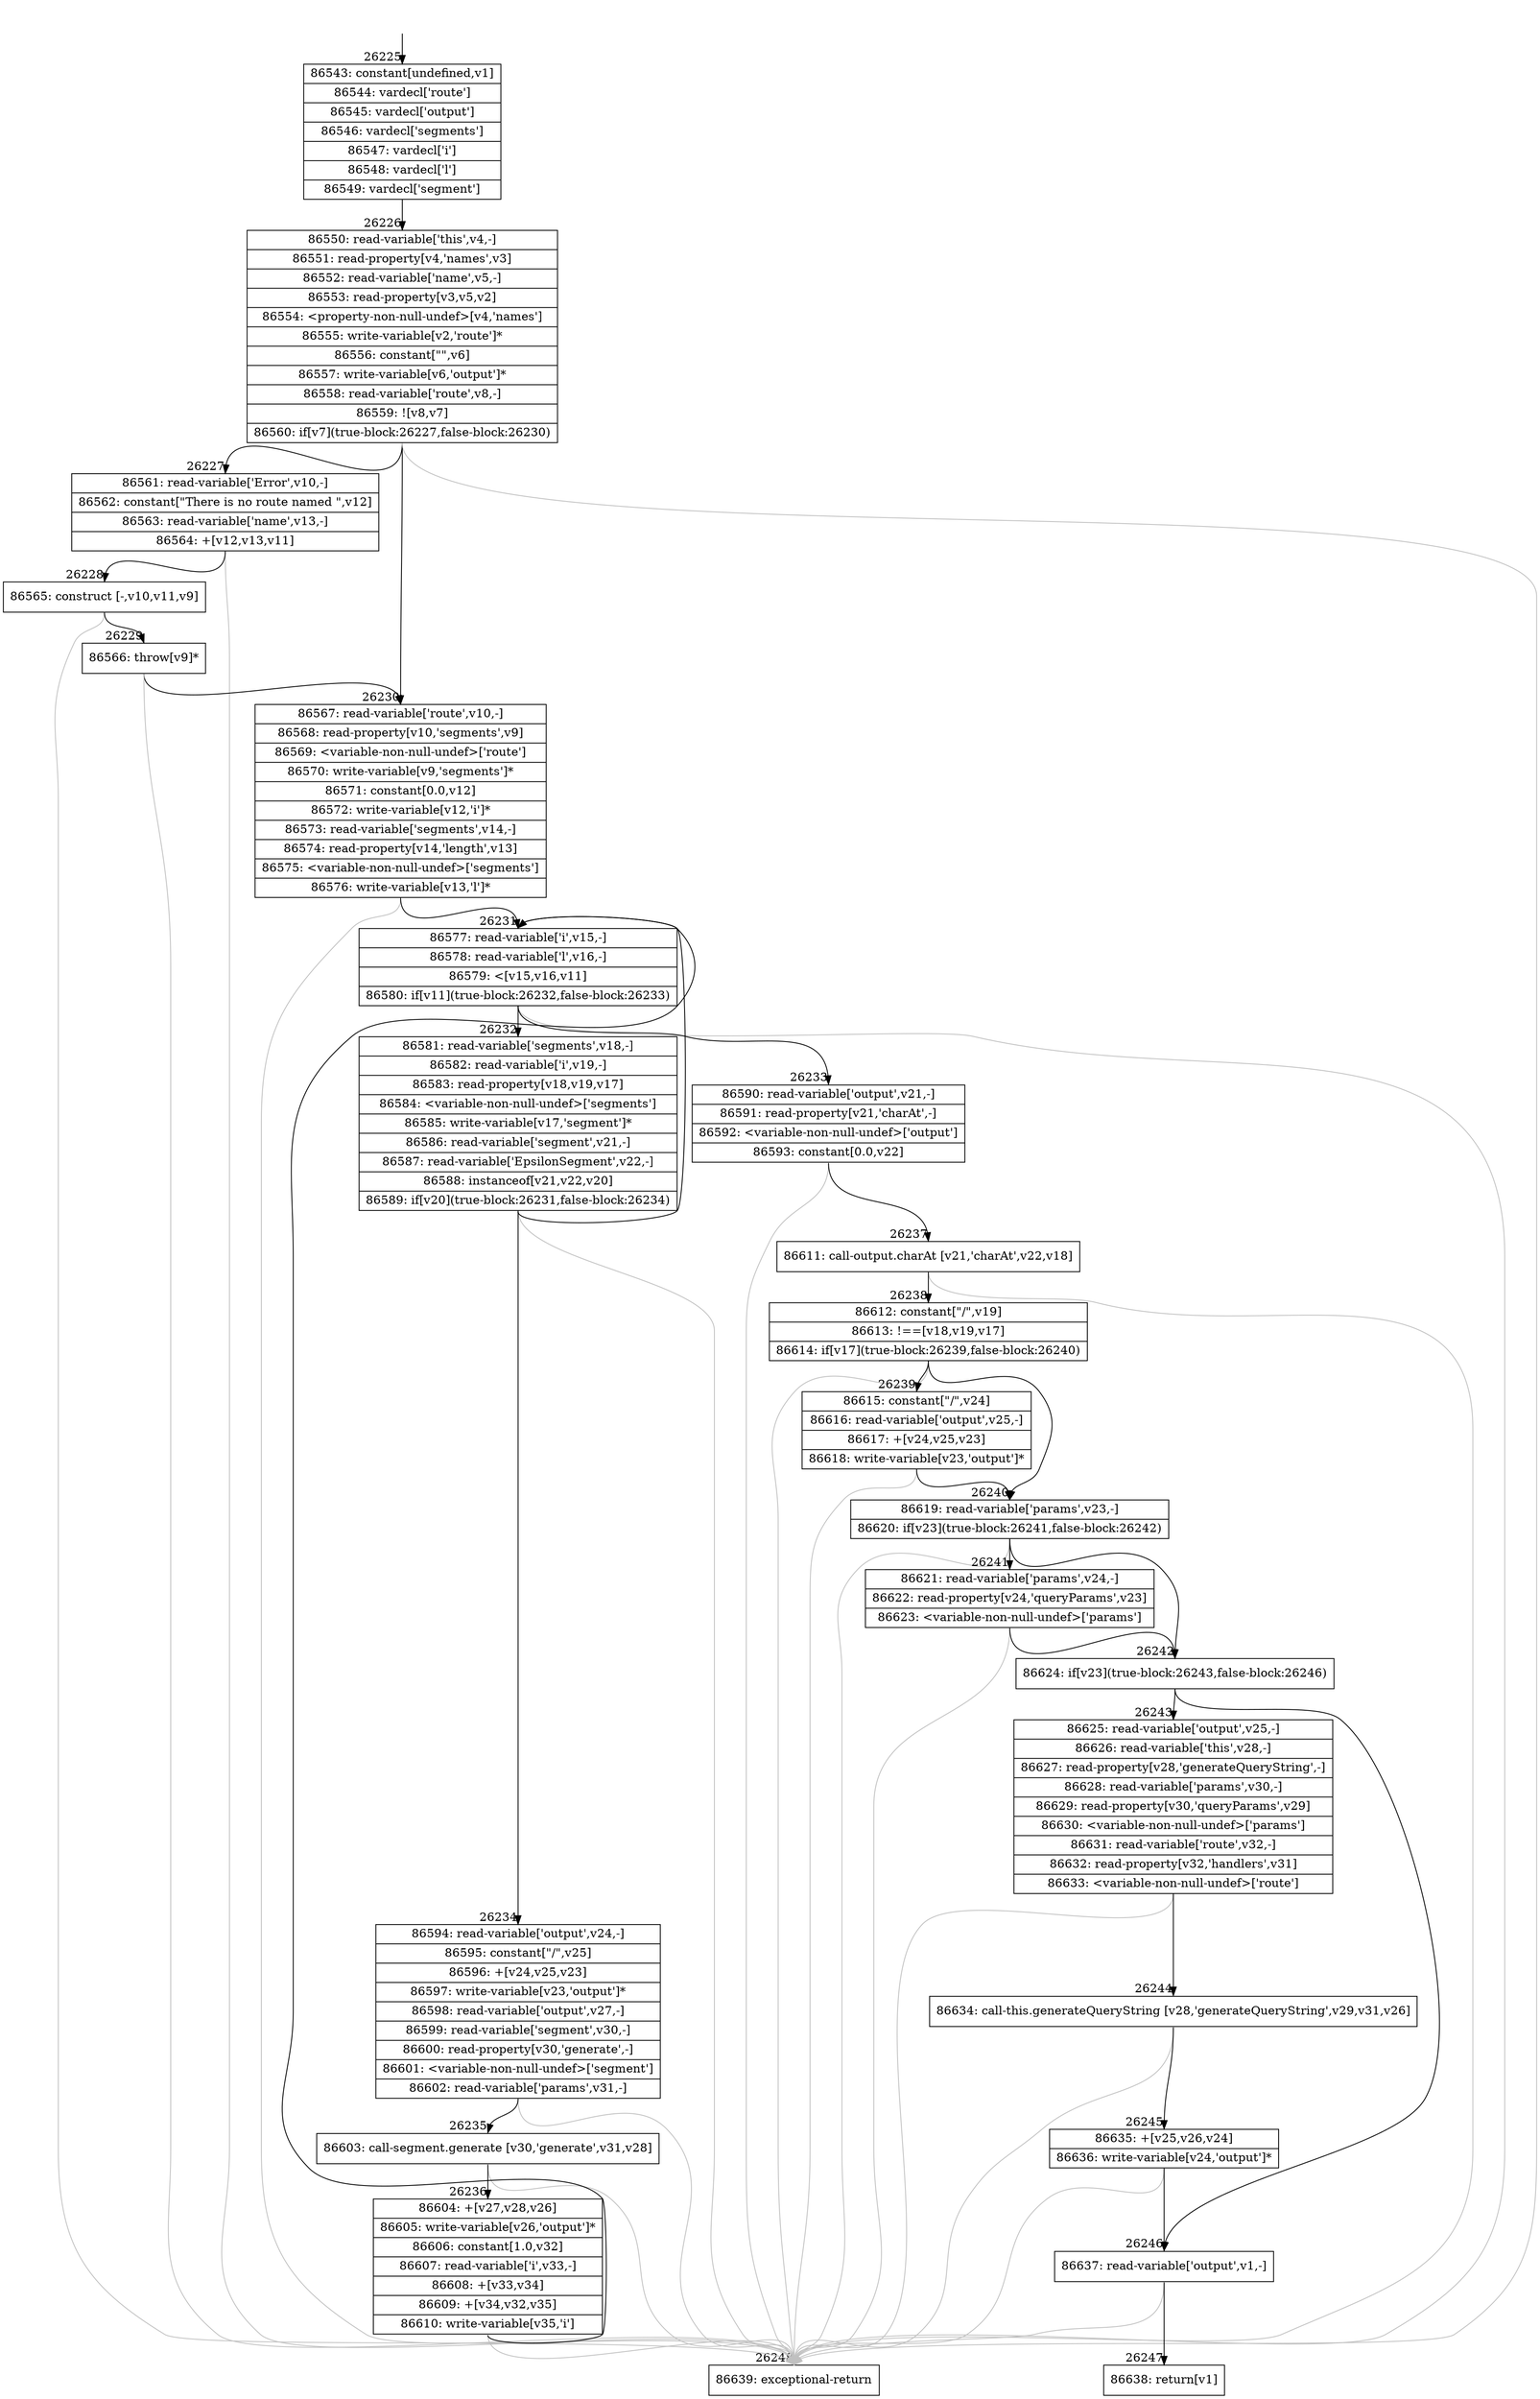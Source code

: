 digraph {
rankdir="TD"
BB_entry2302[shape=none,label=""];
BB_entry2302 -> BB26225 [tailport=s, headport=n, headlabel="    26225"]
BB26225 [shape=record label="{86543: constant[undefined,v1]|86544: vardecl['route']|86545: vardecl['output']|86546: vardecl['segments']|86547: vardecl['i']|86548: vardecl['l']|86549: vardecl['segment']}" ] 
BB26225 -> BB26226 [tailport=s, headport=n, headlabel="      26226"]
BB26226 [shape=record label="{86550: read-variable['this',v4,-]|86551: read-property[v4,'names',v3]|86552: read-variable['name',v5,-]|86553: read-property[v3,v5,v2]|86554: \<property-non-null-undef\>[v4,'names']|86555: write-variable[v2,'route']*|86556: constant[\"\",v6]|86557: write-variable[v6,'output']*|86558: read-variable['route',v8,-]|86559: ![v8,v7]|86560: if[v7](true-block:26227,false-block:26230)}" ] 
BB26226 -> BB26227 [tailport=s, headport=n, headlabel="      26227"]
BB26226 -> BB26230 [tailport=s, headport=n, headlabel="      26230"]
BB26226 -> BB26248 [tailport=s, headport=n, color=gray, headlabel="      26248"]
BB26227 [shape=record label="{86561: read-variable['Error',v10,-]|86562: constant[\"There is no route named \",v12]|86563: read-variable['name',v13,-]|86564: +[v12,v13,v11]}" ] 
BB26227 -> BB26228 [tailport=s, headport=n, headlabel="      26228"]
BB26227 -> BB26248 [tailport=s, headport=n, color=gray]
BB26228 [shape=record label="{86565: construct [-,v10,v11,v9]}" ] 
BB26228 -> BB26229 [tailport=s, headport=n, headlabel="      26229"]
BB26228 -> BB26248 [tailport=s, headport=n, color=gray]
BB26229 [shape=record label="{86566: throw[v9]*}" ] 
BB26229 -> BB26230 [tailport=s, headport=n]
BB26229 -> BB26248 [tailport=s, headport=n, color=gray]
BB26230 [shape=record label="{86567: read-variable['route',v10,-]|86568: read-property[v10,'segments',v9]|86569: \<variable-non-null-undef\>['route']|86570: write-variable[v9,'segments']*|86571: constant[0.0,v12]|86572: write-variable[v12,'i']*|86573: read-variable['segments',v14,-]|86574: read-property[v14,'length',v13]|86575: \<variable-non-null-undef\>['segments']|86576: write-variable[v13,'l']*}" ] 
BB26230 -> BB26231 [tailport=s, headport=n, headlabel="      26231"]
BB26230 -> BB26248 [tailport=s, headport=n, color=gray]
BB26231 [shape=record label="{86577: read-variable['i',v15,-]|86578: read-variable['l',v16,-]|86579: \<[v15,v16,v11]|86580: if[v11](true-block:26232,false-block:26233)}" ] 
BB26231 -> BB26232 [tailport=s, headport=n, headlabel="      26232"]
BB26231 -> BB26233 [tailport=s, headport=n, headlabel="      26233"]
BB26231 -> BB26248 [tailport=s, headport=n, color=gray]
BB26232 [shape=record label="{86581: read-variable['segments',v18,-]|86582: read-variable['i',v19,-]|86583: read-property[v18,v19,v17]|86584: \<variable-non-null-undef\>['segments']|86585: write-variable[v17,'segment']*|86586: read-variable['segment',v21,-]|86587: read-variable['EpsilonSegment',v22,-]|86588: instanceof[v21,v22,v20]|86589: if[v20](true-block:26231,false-block:26234)}" ] 
BB26232 -> BB26231 [tailport=s, headport=n]
BB26232 -> BB26234 [tailport=s, headport=n, headlabel="      26234"]
BB26232 -> BB26248 [tailport=s, headport=n, color=gray]
BB26233 [shape=record label="{86590: read-variable['output',v21,-]|86591: read-property[v21,'charAt',-]|86592: \<variable-non-null-undef\>['output']|86593: constant[0.0,v22]}" ] 
BB26233 -> BB26237 [tailport=s, headport=n, headlabel="      26237"]
BB26233 -> BB26248 [tailport=s, headport=n, color=gray]
BB26234 [shape=record label="{86594: read-variable['output',v24,-]|86595: constant[\"/\",v25]|86596: +[v24,v25,v23]|86597: write-variable[v23,'output']*|86598: read-variable['output',v27,-]|86599: read-variable['segment',v30,-]|86600: read-property[v30,'generate',-]|86601: \<variable-non-null-undef\>['segment']|86602: read-variable['params',v31,-]}" ] 
BB26234 -> BB26235 [tailport=s, headport=n, headlabel="      26235"]
BB26234 -> BB26248 [tailport=s, headport=n, color=gray]
BB26235 [shape=record label="{86603: call-segment.generate [v30,'generate',v31,v28]}" ] 
BB26235 -> BB26236 [tailport=s, headport=n, headlabel="      26236"]
BB26235 -> BB26248 [tailport=s, headport=n, color=gray]
BB26236 [shape=record label="{86604: +[v27,v28,v26]|86605: write-variable[v26,'output']*|86606: constant[1.0,v32]|86607: read-variable['i',v33,-]|86608: +[v33,v34]|86609: +[v34,v32,v35]|86610: write-variable[v35,'i']}" ] 
BB26236 -> BB26231 [tailport=s, headport=n]
BB26236 -> BB26248 [tailport=s, headport=n, color=gray]
BB26237 [shape=record label="{86611: call-output.charAt [v21,'charAt',v22,v18]}" ] 
BB26237 -> BB26238 [tailport=s, headport=n, headlabel="      26238"]
BB26237 -> BB26248 [tailport=s, headport=n, color=gray]
BB26238 [shape=record label="{86612: constant[\"/\",v19]|86613: !==[v18,v19,v17]|86614: if[v17](true-block:26239,false-block:26240)}" ] 
BB26238 -> BB26239 [tailport=s, headport=n, headlabel="      26239"]
BB26238 -> BB26240 [tailport=s, headport=n, headlabel="      26240"]
BB26238 -> BB26248 [tailport=s, headport=n, color=gray]
BB26239 [shape=record label="{86615: constant[\"/\",v24]|86616: read-variable['output',v25,-]|86617: +[v24,v25,v23]|86618: write-variable[v23,'output']*}" ] 
BB26239 -> BB26240 [tailport=s, headport=n]
BB26239 -> BB26248 [tailport=s, headport=n, color=gray]
BB26240 [shape=record label="{86619: read-variable['params',v23,-]|86620: if[v23](true-block:26241,false-block:26242)}" ] 
BB26240 -> BB26242 [tailport=s, headport=n, headlabel="      26242"]
BB26240 -> BB26241 [tailport=s, headport=n, headlabel="      26241"]
BB26240 -> BB26248 [tailport=s, headport=n, color=gray]
BB26241 [shape=record label="{86621: read-variable['params',v24,-]|86622: read-property[v24,'queryParams',v23]|86623: \<variable-non-null-undef\>['params']}" ] 
BB26241 -> BB26242 [tailport=s, headport=n]
BB26241 -> BB26248 [tailport=s, headport=n, color=gray]
BB26242 [shape=record label="{86624: if[v23](true-block:26243,false-block:26246)}" ] 
BB26242 -> BB26243 [tailport=s, headport=n, headlabel="      26243"]
BB26242 -> BB26246 [tailport=s, headport=n, headlabel="      26246"]
BB26243 [shape=record label="{86625: read-variable['output',v25,-]|86626: read-variable['this',v28,-]|86627: read-property[v28,'generateQueryString',-]|86628: read-variable['params',v30,-]|86629: read-property[v30,'queryParams',v29]|86630: \<variable-non-null-undef\>['params']|86631: read-variable['route',v32,-]|86632: read-property[v32,'handlers',v31]|86633: \<variable-non-null-undef\>['route']}" ] 
BB26243 -> BB26244 [tailport=s, headport=n, headlabel="      26244"]
BB26243 -> BB26248 [tailport=s, headport=n, color=gray]
BB26244 [shape=record label="{86634: call-this.generateQueryString [v28,'generateQueryString',v29,v31,v26]}" ] 
BB26244 -> BB26245 [tailport=s, headport=n, headlabel="      26245"]
BB26244 -> BB26248 [tailport=s, headport=n, color=gray]
BB26245 [shape=record label="{86635: +[v25,v26,v24]|86636: write-variable[v24,'output']*}" ] 
BB26245 -> BB26246 [tailport=s, headport=n]
BB26245 -> BB26248 [tailport=s, headport=n, color=gray]
BB26246 [shape=record label="{86637: read-variable['output',v1,-]}" ] 
BB26246 -> BB26247 [tailport=s, headport=n, headlabel="      26247"]
BB26246 -> BB26248 [tailport=s, headport=n, color=gray]
BB26247 [shape=record label="{86638: return[v1]}" ] 
BB26248 [shape=record label="{86639: exceptional-return}" ] 
//#$~ 47894
}
